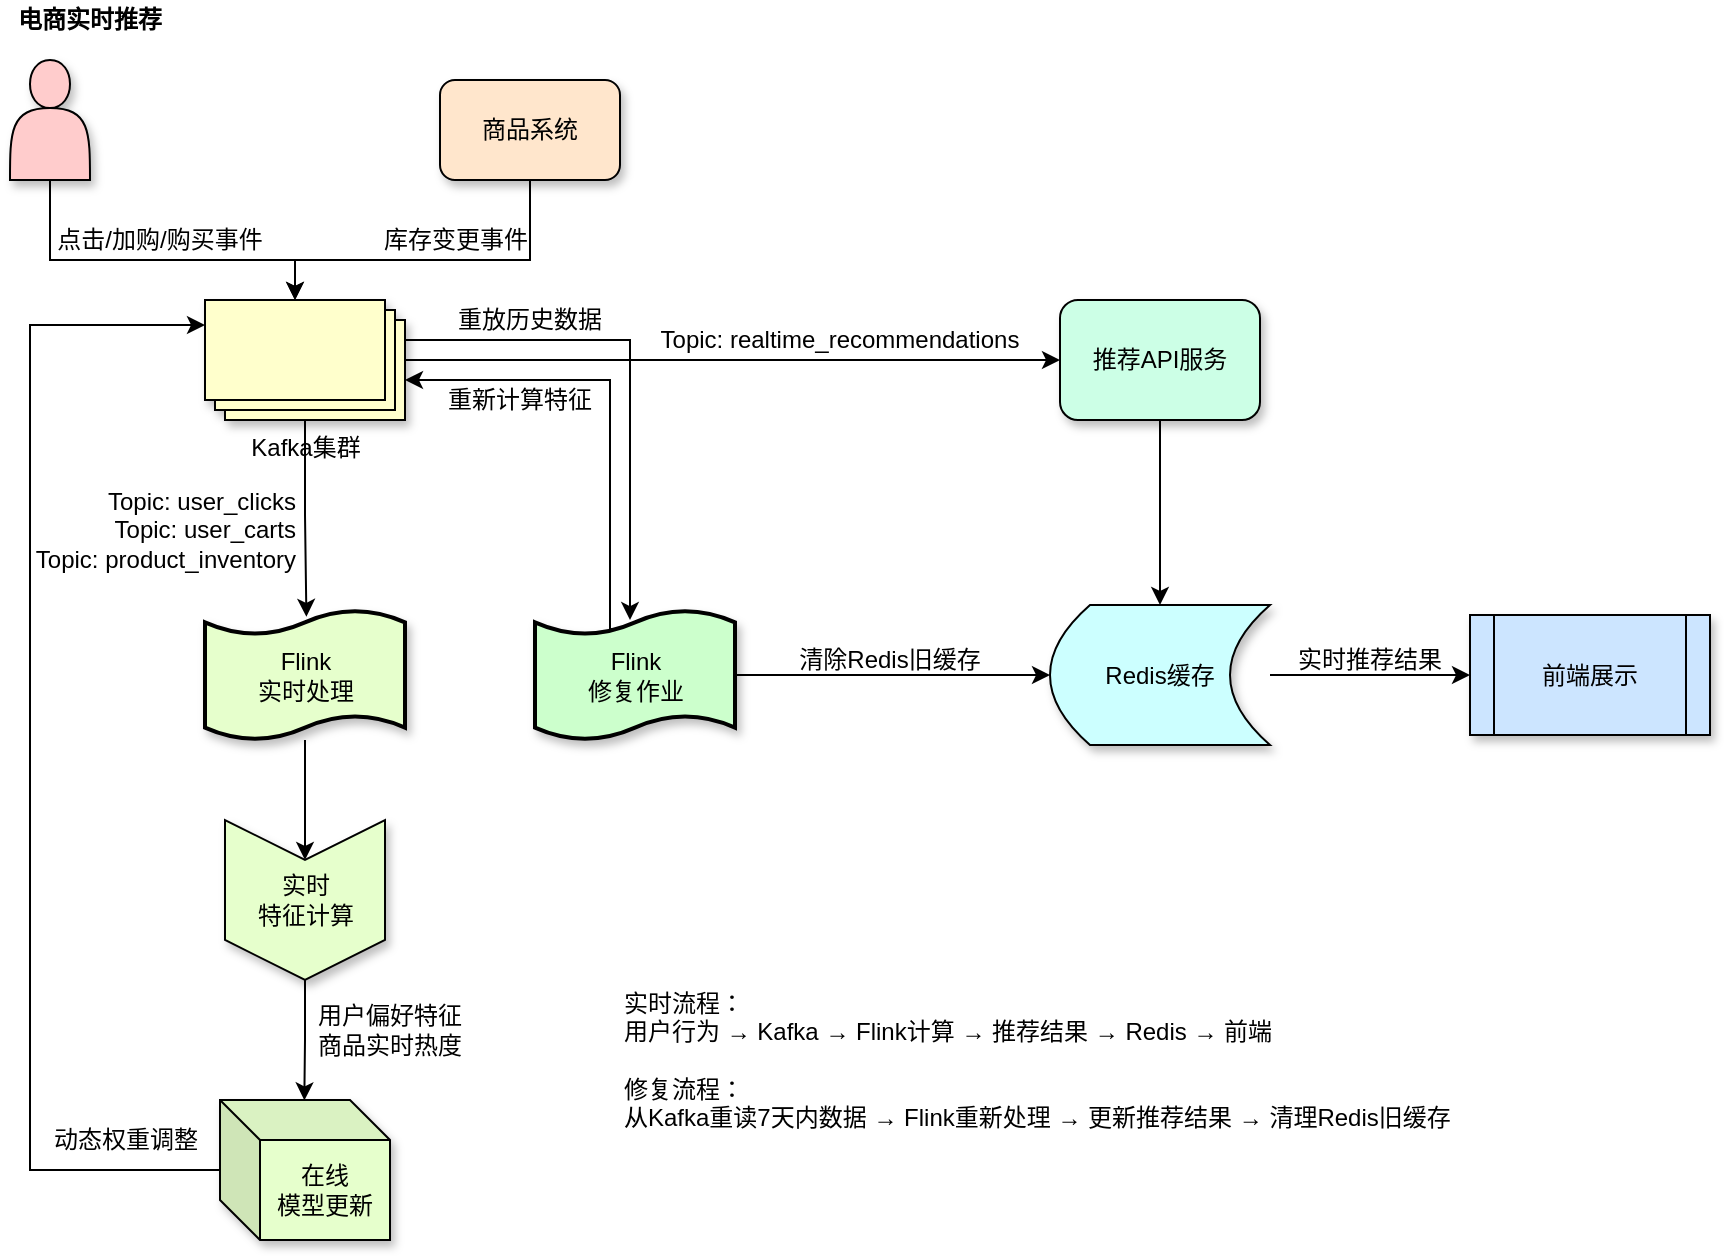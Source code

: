 <mxfile version="28.1.0">
  <diagram name="第 1 页" id="_Aqxj8Jde4Hy_DxsKCQy">
    <mxGraphModel dx="1590" dy="773" grid="1" gridSize="10" guides="1" tooltips="1" connect="1" arrows="1" fold="1" page="1" pageScale="1" pageWidth="827" pageHeight="1169" math="0" shadow="0">
      <root>
        <mxCell id="0" />
        <mxCell id="1" parent="0" />
        <mxCell id="fvvX9LTm_vfDmY3ljQnO-33" value="Flink&lt;br&gt;修复作业" style="shape=tape;whiteSpace=wrap;html=1;strokeWidth=2;size=0.19;fillColor=#CCFFCC;shadow=1;" parent="1" vertex="1">
          <mxGeometry x="352.5" y="395" width="100" height="65" as="geometry" />
        </mxCell>
        <mxCell id="La25dQTpnZjJiYhMPWZi-6" value="" style="group" vertex="1" connectable="0" parent="1">
          <mxGeometry x="90" y="90" width="850" height="620" as="geometry" />
        </mxCell>
        <mxCell id="La25dQTpnZjJiYhMPWZi-2" value="&lt;b&gt;电商实时推荐&lt;/b&gt;" style="text;strokeColor=none;align=center;fillColor=none;html=1;verticalAlign=middle;whiteSpace=wrap;rounded=0;" vertex="1" parent="La25dQTpnZjJiYhMPWZi-6">
          <mxGeometry width="80" height="20" as="geometry" />
        </mxCell>
        <mxCell id="fvvX9LTm_vfDmY3ljQnO-1" value="" style="shape=actor;whiteSpace=wrap;html=1;fillColor=#FFCCCC;shadow=1;" parent="La25dQTpnZjJiYhMPWZi-6" vertex="1">
          <mxGeometry y="30" width="40" height="60" as="geometry" />
        </mxCell>
        <mxCell id="fvvX9LTm_vfDmY3ljQnO-2" value="商品系统" style="rounded=1;whiteSpace=wrap;html=1;fillColor=#FFE6CC;shadow=1;" parent="La25dQTpnZjJiYhMPWZi-6" vertex="1">
          <mxGeometry x="215" y="40" width="90" height="50" as="geometry" />
        </mxCell>
        <mxCell id="fvvX9LTm_vfDmY3ljQnO-65" style="edgeStyle=orthogonalEdgeStyle;rounded=0;orthogonalLoop=1;jettySize=auto;html=1;entryX=0;entryY=0.5;entryDx=0;entryDy=0;" parent="La25dQTpnZjJiYhMPWZi-6" source="fvvX9LTm_vfDmY3ljQnO-3" target="fvvX9LTm_vfDmY3ljQnO-44" edge="1">
          <mxGeometry relative="1" as="geometry" />
        </mxCell>
        <mxCell id="fvvX9LTm_vfDmY3ljQnO-3" value="Kafka集群" style="verticalLabelPosition=bottom;verticalAlign=top;html=1;shape=mxgraph.basic.layered_rect;dx=10;outlineConnect=0;whiteSpace=wrap;fillColor=#FFFFCC;shadow=1;" parent="La25dQTpnZjJiYhMPWZi-6" vertex="1">
          <mxGeometry x="97.5" y="150" width="100" height="60" as="geometry" />
        </mxCell>
        <mxCell id="fvvX9LTm_vfDmY3ljQnO-6" value="点击/加购/购买事件" style="text;strokeColor=none;align=center;fillColor=none;html=1;verticalAlign=middle;whiteSpace=wrap;rounded=0;" parent="La25dQTpnZjJiYhMPWZi-6" vertex="1">
          <mxGeometry x="20" y="110" width="110" height="20" as="geometry" />
        </mxCell>
        <mxCell id="fvvX9LTm_vfDmY3ljQnO-7" value="库存变更事件" style="text;strokeColor=none;align=center;fillColor=none;html=1;verticalAlign=middle;whiteSpace=wrap;rounded=0;" parent="La25dQTpnZjJiYhMPWZi-6" vertex="1">
          <mxGeometry x="182.5" y="110" width="80" height="20" as="geometry" />
        </mxCell>
        <mxCell id="fvvX9LTm_vfDmY3ljQnO-71" style="edgeStyle=orthogonalEdgeStyle;rounded=0;orthogonalLoop=1;jettySize=auto;html=1;" parent="La25dQTpnZjJiYhMPWZi-6" source="fvvX9LTm_vfDmY3ljQnO-15" target="fvvX9LTm_vfDmY3ljQnO-18" edge="1">
          <mxGeometry relative="1" as="geometry" />
        </mxCell>
        <mxCell id="fvvX9LTm_vfDmY3ljQnO-15" value="Flink&lt;br&gt;实时处理" style="shape=tape;whiteSpace=wrap;html=1;strokeWidth=2;size=0.19;fillColor=#E6FFCC;shadow=1;" parent="La25dQTpnZjJiYhMPWZi-6" vertex="1">
          <mxGeometry x="97.5" y="305" width="100" height="65" as="geometry" />
        </mxCell>
        <mxCell id="fvvX9LTm_vfDmY3ljQnO-16" style="edgeStyle=orthogonalEdgeStyle;rounded=0;orthogonalLoop=1;jettySize=auto;html=1;entryX=0.507;entryY=0.052;entryDx=0;entryDy=0;entryPerimeter=0;" parent="La25dQTpnZjJiYhMPWZi-6" source="fvvX9LTm_vfDmY3ljQnO-3" target="fvvX9LTm_vfDmY3ljQnO-15" edge="1">
          <mxGeometry relative="1" as="geometry">
            <mxPoint x="140" y="240" as="sourcePoint" />
          </mxGeometry>
        </mxCell>
        <mxCell id="fvvX9LTm_vfDmY3ljQnO-17" value="Topic: user_clicks&lt;br&gt;Topic: user_carts&lt;br&gt;Topic: product_inventory" style="text;strokeColor=none;align=right;fillColor=none;html=1;verticalAlign=middle;whiteSpace=wrap;rounded=0;" parent="La25dQTpnZjJiYhMPWZi-6" vertex="1">
          <mxGeometry x="5" y="240" width="140" height="50" as="geometry" />
        </mxCell>
        <mxCell id="fvvX9LTm_vfDmY3ljQnO-18" value="实时&lt;br&gt;特征计算" style="shape=step;perimeter=stepPerimeter;whiteSpace=wrap;html=1;fixedSize=1;direction=south;fillColor=#E6FFCC;shadow=1;" parent="La25dQTpnZjJiYhMPWZi-6" vertex="1">
          <mxGeometry x="107.5" y="410" width="80" height="80" as="geometry" />
        </mxCell>
        <mxCell id="fvvX9LTm_vfDmY3ljQnO-19" value="在线&lt;br&gt;模型更新" style="shape=cube;whiteSpace=wrap;html=1;boundedLbl=1;backgroundOutline=1;darkOpacity=0.05;darkOpacity2=0.1;fillColor=#E6FFCC;shadow=1;" parent="La25dQTpnZjJiYhMPWZi-6" vertex="1">
          <mxGeometry x="105" y="550" width="85" height="70" as="geometry" />
        </mxCell>
        <mxCell id="fvvX9LTm_vfDmY3ljQnO-21" style="edgeStyle=orthogonalEdgeStyle;rounded=0;orthogonalLoop=1;jettySize=auto;html=1;entryX=0.496;entryY=0.003;entryDx=0;entryDy=0;entryPerimeter=0;" parent="La25dQTpnZjJiYhMPWZi-6" source="fvvX9LTm_vfDmY3ljQnO-18" target="fvvX9LTm_vfDmY3ljQnO-19" edge="1">
          <mxGeometry relative="1" as="geometry" />
        </mxCell>
        <mxCell id="fvvX9LTm_vfDmY3ljQnO-22" value="用户偏好特征&lt;br&gt;商品实时热度" style="text;strokeColor=none;align=center;fillColor=none;html=1;verticalAlign=middle;whiteSpace=wrap;rounded=0;" parent="La25dQTpnZjJiYhMPWZi-6" vertex="1">
          <mxGeometry x="150" y="500" width="80" height="30" as="geometry" />
        </mxCell>
        <mxCell id="fvvX9LTm_vfDmY3ljQnO-76" style="edgeStyle=orthogonalEdgeStyle;rounded=0;orthogonalLoop=1;jettySize=auto;html=1;exitX=0.39;exitY=0.147;exitDx=0;exitDy=0;exitPerimeter=0;" parent="La25dQTpnZjJiYhMPWZi-6" source="fvvX9LTm_vfDmY3ljQnO-33" target="fvvX9LTm_vfDmY3ljQnO-3" edge="1">
          <mxGeometry relative="1" as="geometry">
            <Array as="points">
              <mxPoint x="300" y="315" />
              <mxPoint x="300" y="190" />
            </Array>
          </mxGeometry>
        </mxCell>
        <mxCell id="fvvX9LTm_vfDmY3ljQnO-78" style="edgeStyle=orthogonalEdgeStyle;rounded=0;orthogonalLoop=1;jettySize=auto;html=1;entryX=0;entryY=0.5;entryDx=0;entryDy=0;" parent="La25dQTpnZjJiYhMPWZi-6" source="fvvX9LTm_vfDmY3ljQnO-33" target="fvvX9LTm_vfDmY3ljQnO-47" edge="1">
          <mxGeometry relative="1" as="geometry" />
        </mxCell>
        <mxCell id="fvvX9LTm_vfDmY3ljQnO-36" value="重新计算特征" style="text;strokeColor=none;align=center;fillColor=none;html=1;verticalAlign=middle;whiteSpace=wrap;rounded=0;" parent="La25dQTpnZjJiYhMPWZi-6" vertex="1">
          <mxGeometry x="215" y="190" width="80" height="20" as="geometry" />
        </mxCell>
        <mxCell id="fvvX9LTm_vfDmY3ljQnO-39" value="重放历史数据" style="text;strokeColor=none;align=center;fillColor=none;html=1;verticalAlign=middle;whiteSpace=wrap;rounded=0;" parent="La25dQTpnZjJiYhMPWZi-6" vertex="1">
          <mxGeometry x="220" y="150" width="80" height="20" as="geometry" />
        </mxCell>
        <mxCell id="fvvX9LTm_vfDmY3ljQnO-40" value="动态权重调整" style="text;strokeColor=none;align=center;fillColor=none;html=1;verticalAlign=middle;whiteSpace=wrap;rounded=0;" parent="La25dQTpnZjJiYhMPWZi-6" vertex="1">
          <mxGeometry x="17.5" y="560" width="80" height="20" as="geometry" />
        </mxCell>
        <mxCell id="fvvX9LTm_vfDmY3ljQnO-62" style="edgeStyle=orthogonalEdgeStyle;rounded=0;orthogonalLoop=1;jettySize=auto;html=1;entryX=0.5;entryY=0;entryDx=0;entryDy=0;" parent="La25dQTpnZjJiYhMPWZi-6" source="fvvX9LTm_vfDmY3ljQnO-44" target="fvvX9LTm_vfDmY3ljQnO-47" edge="1">
          <mxGeometry relative="1" as="geometry" />
        </mxCell>
        <mxCell id="fvvX9LTm_vfDmY3ljQnO-44" value="推荐API服务" style="rounded=1;whiteSpace=wrap;html=1;fillColor=#CCFFE6;shadow=1;" parent="La25dQTpnZjJiYhMPWZi-6" vertex="1">
          <mxGeometry x="525" y="150" width="100" height="60" as="geometry" />
        </mxCell>
        <mxCell id="fvvX9LTm_vfDmY3ljQnO-46" value="Topic: realtime_recommendations" style="text;strokeColor=none;align=center;fillColor=none;html=1;verticalAlign=middle;whiteSpace=wrap;rounded=0;" parent="La25dQTpnZjJiYhMPWZi-6" vertex="1">
          <mxGeometry x="320" y="160" width="190" height="20" as="geometry" />
        </mxCell>
        <mxCell id="fvvX9LTm_vfDmY3ljQnO-79" style="edgeStyle=orthogonalEdgeStyle;rounded=0;orthogonalLoop=1;jettySize=auto;html=1;entryX=0;entryY=0.5;entryDx=0;entryDy=0;" parent="La25dQTpnZjJiYhMPWZi-6" source="fvvX9LTm_vfDmY3ljQnO-47" target="fvvX9LTm_vfDmY3ljQnO-49" edge="1">
          <mxGeometry relative="1" as="geometry" />
        </mxCell>
        <mxCell id="fvvX9LTm_vfDmY3ljQnO-47" value="Redis缓存" style="shape=dataStorage;whiteSpace=wrap;html=1;fixedSize=1;fillColor=#CCFFFF;shadow=1;" parent="La25dQTpnZjJiYhMPWZi-6" vertex="1">
          <mxGeometry x="520" y="302.5" width="110" height="70" as="geometry" />
        </mxCell>
        <mxCell id="fvvX9LTm_vfDmY3ljQnO-49" value="前端展示" style="shape=process;whiteSpace=wrap;html=1;backgroundOutline=1;fillColor=#CCE5FF;shadow=1;" parent="La25dQTpnZjJiYhMPWZi-6" vertex="1">
          <mxGeometry x="730" y="307.5" width="120" height="60" as="geometry" />
        </mxCell>
        <mxCell id="fvvX9LTm_vfDmY3ljQnO-52" value="实时推荐结果" style="text;strokeColor=none;align=center;fillColor=none;html=1;verticalAlign=middle;whiteSpace=wrap;rounded=0;" parent="La25dQTpnZjJiYhMPWZi-6" vertex="1">
          <mxGeometry x="640" y="320" width="80" height="20" as="geometry" />
        </mxCell>
        <mxCell id="fvvX9LTm_vfDmY3ljQnO-38" value="清除Redis旧缓存" style="text;strokeColor=none;align=center;fillColor=none;html=1;verticalAlign=middle;whiteSpace=wrap;rounded=0;" parent="La25dQTpnZjJiYhMPWZi-6" vertex="1">
          <mxGeometry x="390" y="320" width="100" height="20" as="geometry" />
        </mxCell>
        <mxCell id="fvvX9LTm_vfDmY3ljQnO-73" style="edgeStyle=orthogonalEdgeStyle;rounded=0;orthogonalLoop=1;jettySize=auto;html=1;entryX=0;entryY=0;entryDx=45;entryDy=0;entryPerimeter=0;" parent="La25dQTpnZjJiYhMPWZi-6" source="fvvX9LTm_vfDmY3ljQnO-1" target="fvvX9LTm_vfDmY3ljQnO-3" edge="1">
          <mxGeometry relative="1" as="geometry">
            <Array as="points">
              <mxPoint x="20" y="130" />
              <mxPoint x="143" y="130" />
            </Array>
          </mxGeometry>
        </mxCell>
        <mxCell id="fvvX9LTm_vfDmY3ljQnO-74" style="edgeStyle=orthogonalEdgeStyle;rounded=0;orthogonalLoop=1;jettySize=auto;html=1;entryX=0;entryY=0;entryDx=45;entryDy=0;entryPerimeter=0;" parent="La25dQTpnZjJiYhMPWZi-6" source="fvvX9LTm_vfDmY3ljQnO-2" target="fvvX9LTm_vfDmY3ljQnO-3" edge="1">
          <mxGeometry relative="1" as="geometry">
            <Array as="points">
              <mxPoint x="260" y="130" />
              <mxPoint x="143" y="130" />
            </Array>
          </mxGeometry>
        </mxCell>
        <mxCell id="fvvX9LTm_vfDmY3ljQnO-75" style="edgeStyle=orthogonalEdgeStyle;rounded=0;orthogonalLoop=1;jettySize=auto;html=1;entryX=0;entryY=0;entryDx=0;entryDy=12.5;entryPerimeter=0;" parent="La25dQTpnZjJiYhMPWZi-6" source="fvvX9LTm_vfDmY3ljQnO-19" target="fvvX9LTm_vfDmY3ljQnO-3" edge="1">
          <mxGeometry relative="1" as="geometry">
            <Array as="points">
              <mxPoint x="10" y="585" />
              <mxPoint x="10" y="162" />
            </Array>
          </mxGeometry>
        </mxCell>
        <mxCell id="fvvX9LTm_vfDmY3ljQnO-77" style="edgeStyle=orthogonalEdgeStyle;rounded=0;orthogonalLoop=1;jettySize=auto;html=1;entryX=0.475;entryY=0.077;entryDx=0;entryDy=0;entryPerimeter=0;" parent="La25dQTpnZjJiYhMPWZi-6" source="fvvX9LTm_vfDmY3ljQnO-3" target="fvvX9LTm_vfDmY3ljQnO-33" edge="1">
          <mxGeometry relative="1" as="geometry">
            <Array as="points">
              <mxPoint x="310" y="170" />
            </Array>
          </mxGeometry>
        </mxCell>
        <mxCell id="La25dQTpnZjJiYhMPWZi-4" value="&lt;div&gt;实时流程：&lt;/div&gt;&lt;div&gt;用户行为 → Kafka → Flink计算 → 推荐结果 → Redis → 前端&amp;nbsp;&lt;/div&gt;&lt;div&gt;&amp;nbsp;&lt;/div&gt;&lt;div&gt;修复流程：&lt;/div&gt;&lt;div&gt;从Kafka重读7天内数据 → Flink重新处理 → 更新推荐结果 → 清理Redis旧缓存&amp;nbsp;&lt;/div&gt;" style="text;strokeColor=none;align=left;fillColor=none;html=1;verticalAlign=middle;whiteSpace=wrap;rounded=0;" vertex="1" parent="La25dQTpnZjJiYhMPWZi-6">
          <mxGeometry x="305" y="490" width="425" height="80" as="geometry" />
        </mxCell>
      </root>
    </mxGraphModel>
  </diagram>
</mxfile>
